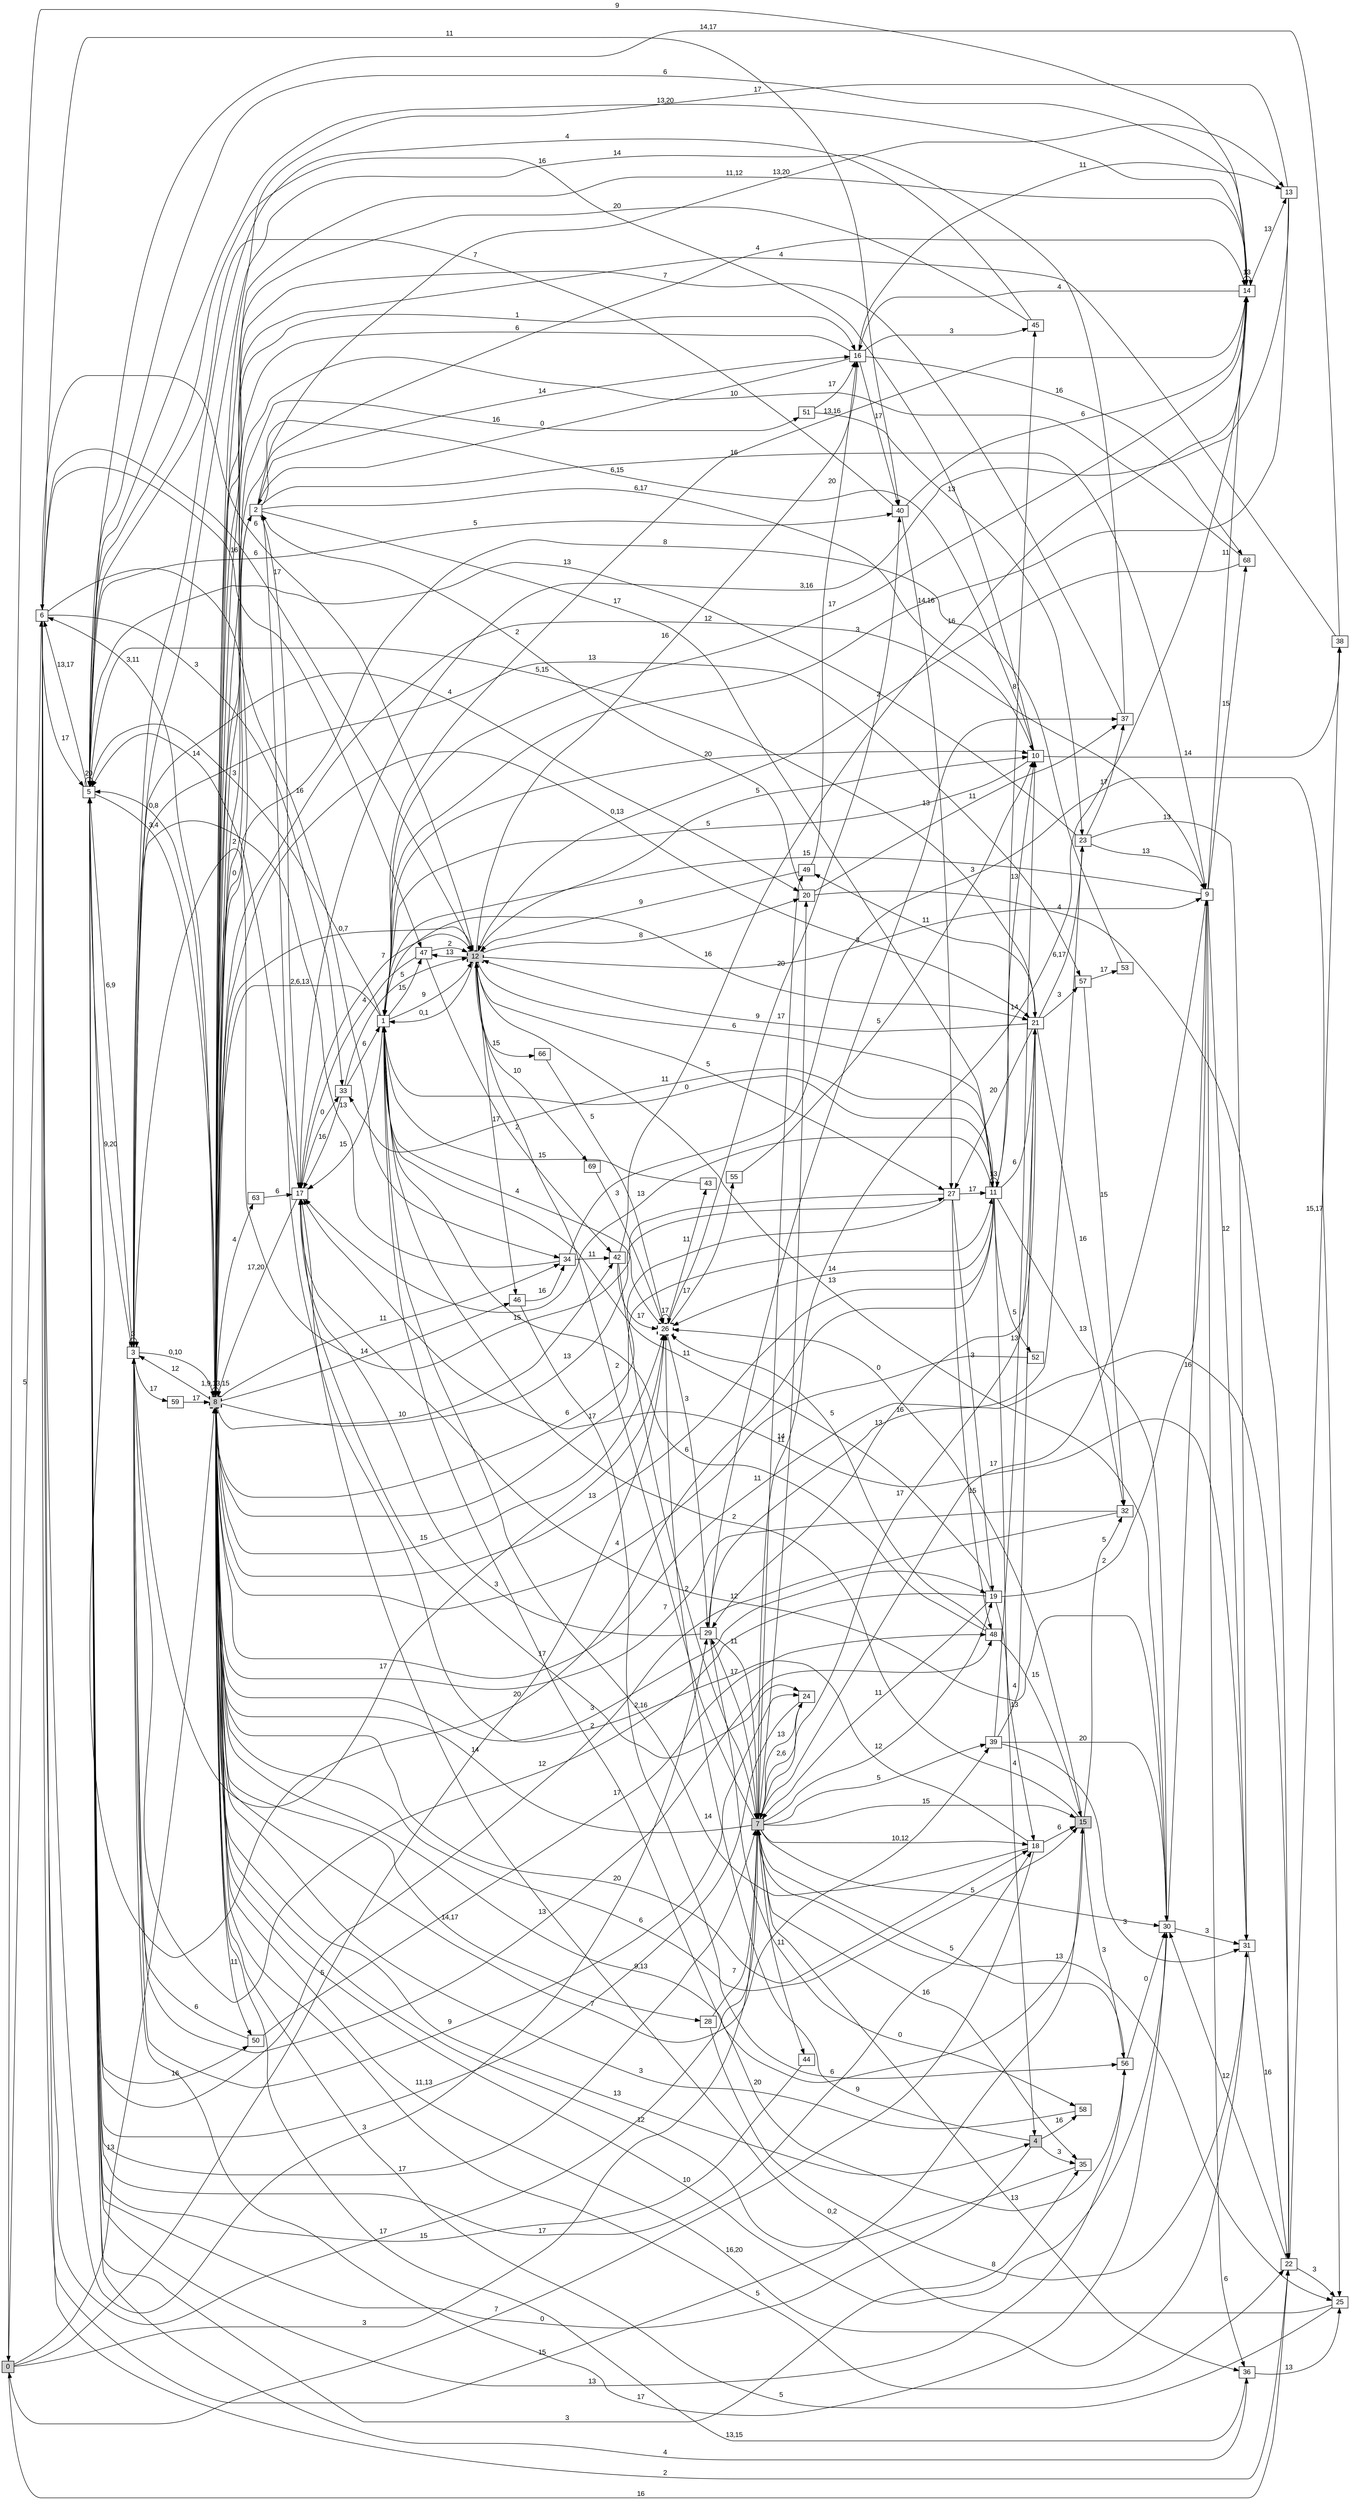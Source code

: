 digraph "NDFA" {
  rankdir=LR
  node [shape=box width=0.1 height=0.1 fontname=Arial]
  edge [fontname=Arial]
/* Estados */
 s0 [label="0" style="filled"] /* I:1 F:0 D:0 */
 s1 [label="1" ] /* I:0 F:0 D:0 */
 s2 [label="2" ] /* I:0 F:0 D:0 */
 s3 [label="3" ] /* I:0 F:0 D:0 */
 s4 [label="4" style="filled"] /* I:1 F:0 D:0 */
 s5 [label="5" ] /* I:0 F:0 D:0 */
 s6 [label="6" ] /* I:0 F:0 D:0 */
 s7 [label="7" style="filled"] /* I:1 F:0 D:0 */
 s8 [label="8" style="filled,bold,dashed"] /* I:1 F:1 D:0 */
 s9 [label="9" ] /* I:0 F:0 D:0 */
 s10 [label="10" ] /* I:0 F:0 D:0 */
 s11 [label="11" ] /* I:0 F:0 D:0 */
 s12 [label="12" style="filled,bold,dashed"] /* I:1 F:1 D:0 */
 s13 [label="13" ] /* I:0 F:0 D:0 */
 s14 [label="14" ] /* I:0 F:0 D:0 */
 s15 [label="15" style="filled"] /* I:1 F:0 D:0 */
 s16 [label="16" ] /* I:0 F:0 D:0 */
 s17 [label="17" ] /* I:0 F:0 D:0 */
 s18 [label="18" ] /* I:0 F:0 D:0 */
 s19 [label="19" ] /* I:0 F:0 D:0 */
 s20 [label="20" ] /* I:0 F:0 D:0 */
 s21 [label="21" ] /* I:0 F:0 D:0 */
 s22 [label="22" ] /* I:0 F:0 D:0 */
 s23 [label="23" ] /* I:0 F:0 D:0 */
 s24 [label="24" ] /* I:0 F:0 D:0 */
 s25 [label="25" ] /* I:0 F:0 D:0 */
 s26 [label="26" style="bold,dashed"] /* I:0 F:1 D:0 */
 s27 [label="27" ] /* I:0 F:0 D:0 */
 s28 [label="28" ] /* I:0 F:0 D:0 */
 s29 [label="29" ] /* I:0 F:0 D:0 */
 s30 [label="30" ] /* I:0 F:0 D:0 */
 s31 [label="31" ] /* I:0 F:0 D:0 */
 s32 [label="32" ] /* I:0 F:0 D:0 */
 s33 [label="33" ] /* I:0 F:0 D:0 */
 s34 [label="34" ] /* I:0 F:0 D:0 */
 s35 [label="35" ] /* I:0 F:0 D:0 */
 s36 [label="36" ] /* I:0 F:0 D:0 */
 s37 [label="37" ] /* I:0 F:0 D:0 */
 s38 [label="38" ] /* I:0 F:0 D:0 */
 s39 [label="39" ] /* I:0 F:0 D:0 */
 s40 [label="40" ] /* I:0 F:0 D:0 */
 s42 [label="42" ] /* I:0 F:0 D:0 */
 s43 [label="43" ] /* I:0 F:0 D:0 */
 s44 [label="44" ] /* I:0 F:0 D:0 */
 s45 [label="45" ] /* I:0 F:0 D:0 */
 s46 [label="46" ] /* I:0 F:0 D:0 */
 s47 [label="47" ] /* I:0 F:0 D:0 */
 s48 [label="48" ] /* I:0 F:0 D:0 */
 s49 [label="49" ] /* I:0 F:0 D:0 */
 s50 [label="50" ] /* I:0 F:0 D:0 */
 s51 [label="51" ] /* I:0 F:0 D:0 */
 s52 [label="52" ] /* I:0 F:0 D:0 */
 s53 [label="53" ] /* I:0 F:0 D:0 */
 s55 [label="55" ] /* I:0 F:0 D:0 */
 s56 [label="56" ] /* I:0 F:0 D:0 */
 s57 [label="57" ] /* I:0 F:0 D:0 */
 s58 [label="58" ] /* I:0 F:0 D:0 */
 s59 [label="59" ] /* I:0 F:0 D:0 */
 s63 [label="63" ] /* I:0 F:0 D:0 */
 s66 [label="66" ] /* I:0 F:0 D:0 */
 s68 [label="68" ] /* I:0 F:0 D:0 */
 s69 [label="69" ] /* I:0 F:0 D:0 */
/* Transiciones */
  s0 -> s6 [label="5"]
  s0 -> s7 [label="3"]
  s0 -> s8 [label="13"]
  s0 -> s22 [label="16"]
  s0 -> s26 [label="5"]
  s1 -> s5 [label="3"]
  s1 -> s8 [label="2,6,13"]
  s1 -> s10 [label="20"]
  s1 -> s12 [label="9"]
  s1 -> s14 [label="17"]
  s1 -> s17 [label="15"]
  s1 -> s21 [label="16"]
  s1 -> s47 [label="15"]
  s2 -> s8 [label="0"]
  s2 -> s9 [label="16"]
  s2 -> s10 [label="6,17"]
  s2 -> s11 [label="17"]
  s2 -> s13 [label="13,20"]
  s2 -> s14 [label="4"]
  s2 -> s16 [label="14"]
  s2 -> s17 [label="17"]
  s3 -> s3 [label="3"]
  s3 -> s5 [label="6,9"]
  s3 -> s8 [label="0,10"]
  s3 -> s20 [label="4"]
  s3 -> s24 [label="9"]
  s3 -> s26 [label="17"]
  s3 -> s30 [label="17"]
  s3 -> s48 [label="13"]
  s3 -> s57 [label="13"]
  s3 -> s59 [label="17"]
  s4 -> s5 [label="0"]
  s4 -> s26 [label="9"]
  s4 -> s35 [label="3"]
  s4 -> s58 [label="16"]
  s5 -> s3 [label="9,20"]
  s5 -> s5 [label="20"]
  s5 -> s6 [label="13,17"]
  s5 -> s7 [label="17"]
  s5 -> s8 [label="3,4"]
  s5 -> s14 [label="6"]
  s5 -> s18 [label="17"]
  s5 -> s21 [label="5,15"]
  s5 -> s35 [label="3"]
  s5 -> s36 [label="4"]
  s5 -> s40 [label="5"]
  s5 -> s50 [label="16"]
  s5 -> s56 [label="13"]
  s6 -> s5 [label="17"]
  s6 -> s7 [label="17"]
  s6 -> s12 [label="6"]
  s6 -> s15 [label="15"]
  s6 -> s22 [label="2"]
  s6 -> s29 [label="3"]
  s6 -> s33 [label="3"]
  s6 -> s34 [label="16"]
  s6 -> s40 [label="11"]
  s6 -> s47 [label="16"]
  s7 -> s8 [label="14"]
  s7 -> s12 [label="2"]
  s7 -> s15 [label="15"]
  s7 -> s18 [label="10,12"]
  s7 -> s19 [label="12"]
  s7 -> s20 [label="11"]
  s7 -> s21 [label="17"]
  s7 -> s24 [label="2,6"]
  s7 -> s25 [label="13"]
  s7 -> s29 [label="17"]
  s7 -> s30 [label="5"]
  s7 -> s35 [label="16"]
  s7 -> s36 [label="13"]
  s7 -> s39 [label="5"]
  s7 -> s44 [label="11"]
  s7 -> s49 [label="17"]
  s8 -> s2 [label="2"]
  s8 -> s3 [label="12"]
  s8 -> s4 [label="13"]
  s8 -> s5 [label="0,8"]
  s8 -> s6 [label="3,11"]
  s8 -> s8 [label="1,9,13,15"]
  s8 -> s11 [label="17"]
  s8 -> s12 [label="0,7"]
  s8 -> s15 [label="6"]
  s8 -> s16 [label="1"]
  s8 -> s18 [label="20"]
  s8 -> s19 [label="3"]
  s8 -> s21 [label="0,13"]
  s8 -> s22 [label="5"]
  s8 -> s26 [label="15"]
  s8 -> s27 [label="13"]
  s8 -> s28 [label="14,17"]
  s8 -> s34 [label="11"]
  s8 -> s39 [label="7"]
  s8 -> s42 [label="10"]
  s8 -> s46 [label="14"]
  s8 -> s50 [label="11"]
  s8 -> s51 [label="16"]
  s8 -> s63 [label="4"]
  s9 -> s1 [label="15"]
  s9 -> s7 [label="17"]
  s9 -> s8 [label="12"]
  s9 -> s14 [label="11"]
  s9 -> s31 [label="12"]
  s9 -> s36 [label="6"]
  s9 -> s68 [label="15"]
  s10 -> s1 [label="5"]
  s10 -> s5 [label="16"]
  s10 -> s8 [label="6,15"]
  s10 -> s38 [label="14"]
  s11 -> s1 [label="0"]
  s11 -> s4 [label="4"]
  s11 -> s5 [label="20"]
  s11 -> s8 [label="13"]
  s11 -> s10 [label="13"]
  s11 -> s11 [label="13"]
  s11 -> s17 [label="13"]
  s11 -> s21 [label="6"]
  s11 -> s26 [label="14"]
  s11 -> s30 [label="13"]
  s11 -> s33 [label="11"]
  s11 -> s45 [label="8"]
  s11 -> s52 [label="5"]
  s12 -> s1 [label="0,1"]
  s12 -> s6 [label="6"]
  s12 -> s9 [label="3"]
  s12 -> s10 [label="5"]
  s12 -> s11 [label="6"]
  s12 -> s16 [label="16"]
  s12 -> s20 [label="8"]
  s12 -> s27 [label="5"]
  s12 -> s46 [label="17"]
  s12 -> s47 [label="13"]
  s12 -> s66 [label="15"]
  s12 -> s69 [label="10"]
  s13 -> s1 [label="3"]
  s13 -> s8 [label="17"]
  s13 -> s17 [label="3,16"]
  s14 -> s0 [label="9"]
  s14 -> s1 [label="13,16"]
  s14 -> s5 [label="13,20"]
  s14 -> s7 [label="14"]
  s14 -> s8 [label="11,12"]
  s14 -> s13 [label="13"]
  s14 -> s14 [label="13"]
  s14 -> s16 [label="4"]
  s15 -> s1 [label="2"]
  s15 -> s8 [label="9,13"]
  s15 -> s26 [label="0"]
  s15 -> s32 [label="5"]
  s15 -> s56 [label="3"]
  s16 -> s2 [label="0"]
  s16 -> s8 [label="6"]
  s16 -> s13 [label="11"]
  s16 -> s40 [label="17"]
  s16 -> s45 [label="3"]
  s16 -> s68 [label="16"]
  s17 -> s5 [label="14"]
  s17 -> s8 [label="17,20"]
  s17 -> s12 [label="7"]
  s17 -> s24 [label="17"]
  s17 -> s33 [label="0"]
  s18 -> s0 [label="7"]
  s18 -> s1 [label="14"]
  s18 -> s2 [label="2,16"]
  s18 -> s15 [label="6"]
  s19 -> s1 [label="11"]
  s19 -> s3 [label="12"]
  s19 -> s7 [label="11"]
  s19 -> s9 [label="2"]
  s19 -> s18 [label="13"]
  s20 -> s2 [label="2"]
  s20 -> s22 [label="4"]
  s20 -> s37 [label="11"]
  s21 -> s12 [label="9"]
  s21 -> s23 [label="6,17"]
  s21 -> s27 [label="20"]
  s21 -> s29 [label="13"]
  s21 -> s32 [label="16"]
  s21 -> s49 [label="11"]
  s21 -> s57 [label="3"]
  s22 -> s8 [label="11"]
  s22 -> s25 [label="3"]
  s22 -> s30 [label="12"]
  s22 -> s38 [label="15,17"]
  s23 -> s5 [label="13"]
  s23 -> s9 [label="13"]
  s23 -> s31 [label="13"]
  s23 -> s37 [label="17"]
  s24 -> s5 [label="11,13"]
  s24 -> s7 [label="13"]
  s25 -> s8 [label="5"]
  s25 -> s17 [label="0,2"]
  s26 -> s1 [label="4"]
  s26 -> s26 [label="17"]
  s26 -> s29 [label="3"]
  s26 -> s40 [label="20"]
  s26 -> s43 [label="11"]
  s26 -> s55 [label="17"]
  s27 -> s3 [label="15"]
  s27 -> s8 [label="6"]
  s27 -> s11 [label="17"]
  s27 -> s19 [label="3"]
  s27 -> s48 [label="15"]
  s28 -> s7 [label="7"]
  s28 -> s31 [label="8"]
  s29 -> s7 [label="11"]
  s29 -> s17 [label="3"]
  s29 -> s23 [label="16"]
  s29 -> s37 [label="13"]
  s29 -> s58 [label="0"]
  s30 -> s8 [label="10"]
  s30 -> s9 [label="16"]
  s30 -> s12 [label="13"]
  s30 -> s17 [label="12"]
  s30 -> s31 [label="3"]
  s31 -> s8 [label="16,20"]
  s31 -> s17 [label="14"]
  s31 -> s22 [label="16"]
  s32 -> s5 [label="2"]
  s32 -> s8 [label="7"]
  s33 -> s1 [label="6"]
  s33 -> s12 [label="5"]
  s33 -> s17 [label="16"]
  s34 -> s3 [label="13"]
  s34 -> s25 [label="3"]
  s34 -> s42 [label="11"]
  s35 -> s8 [label="12"]
  s36 -> s8 [label="13,15"]
  s36 -> s25 [label="13"]
  s37 -> s3 [label="14"]
  s37 -> s8 [label="7"]
  s38 -> s5 [label="14,17"]
  s38 -> s8 [label="4"]
  s39 -> s10 [label="13"]
  s39 -> s21 [label="4"]
  s39 -> s30 [label="20"]
  s39 -> s31 [label="3"]
  s40 -> s5 [label="7"]
  s40 -> s14 [label="6"]
  s40 -> s27 [label="14,16"]
  s42 -> s7 [label="2"]
  s42 -> s14 [label="16"]
  s42 -> s26 [label="17"]
  s43 -> s1 [label="15"]
  s44 -> s5 [label="15"]
  s45 -> s3 [label="4"]
  s45 -> s8 [label="20"]
  s46 -> s34 [label="16"]
  s46 -> s56 [label="6"]
  s47 -> s12 [label="2"]
  s47 -> s17 [label="4"]
  s47 -> s42 [label="2"]
  s48 -> s1 [label="6"]
  s48 -> s15 [label="15"]
  s48 -> s26 [label="5"]
  s49 -> s12 [label="9"]
  s49 -> s16 [label="20"]
  s50 -> s3 [label="6"]
  s50 -> s48 [label="17"]
  s51 -> s16 [label="17"]
  s51 -> s23 [label="13"]
  s52 -> s8 [label="4"]
  s53 -> s8 [label="8"]
  s55 -> s10 [label="5"]
  s56 -> s1 [label="20"]
  s56 -> s7 [label="5"]
  s56 -> s30 [label="0"]
  s57 -> s32 [label="15"]
  s57 -> s53 [label="17"]
  s58 -> s8 [label="3"]
  s59 -> s8 [label="17"]
  s63 -> s17 [label="6"]
  s66 -> s26 [label="5"]
  s68 -> s8 [label="10"]
  s68 -> s12 [label="2"]
  s69 -> s26 [label="3"]
}
